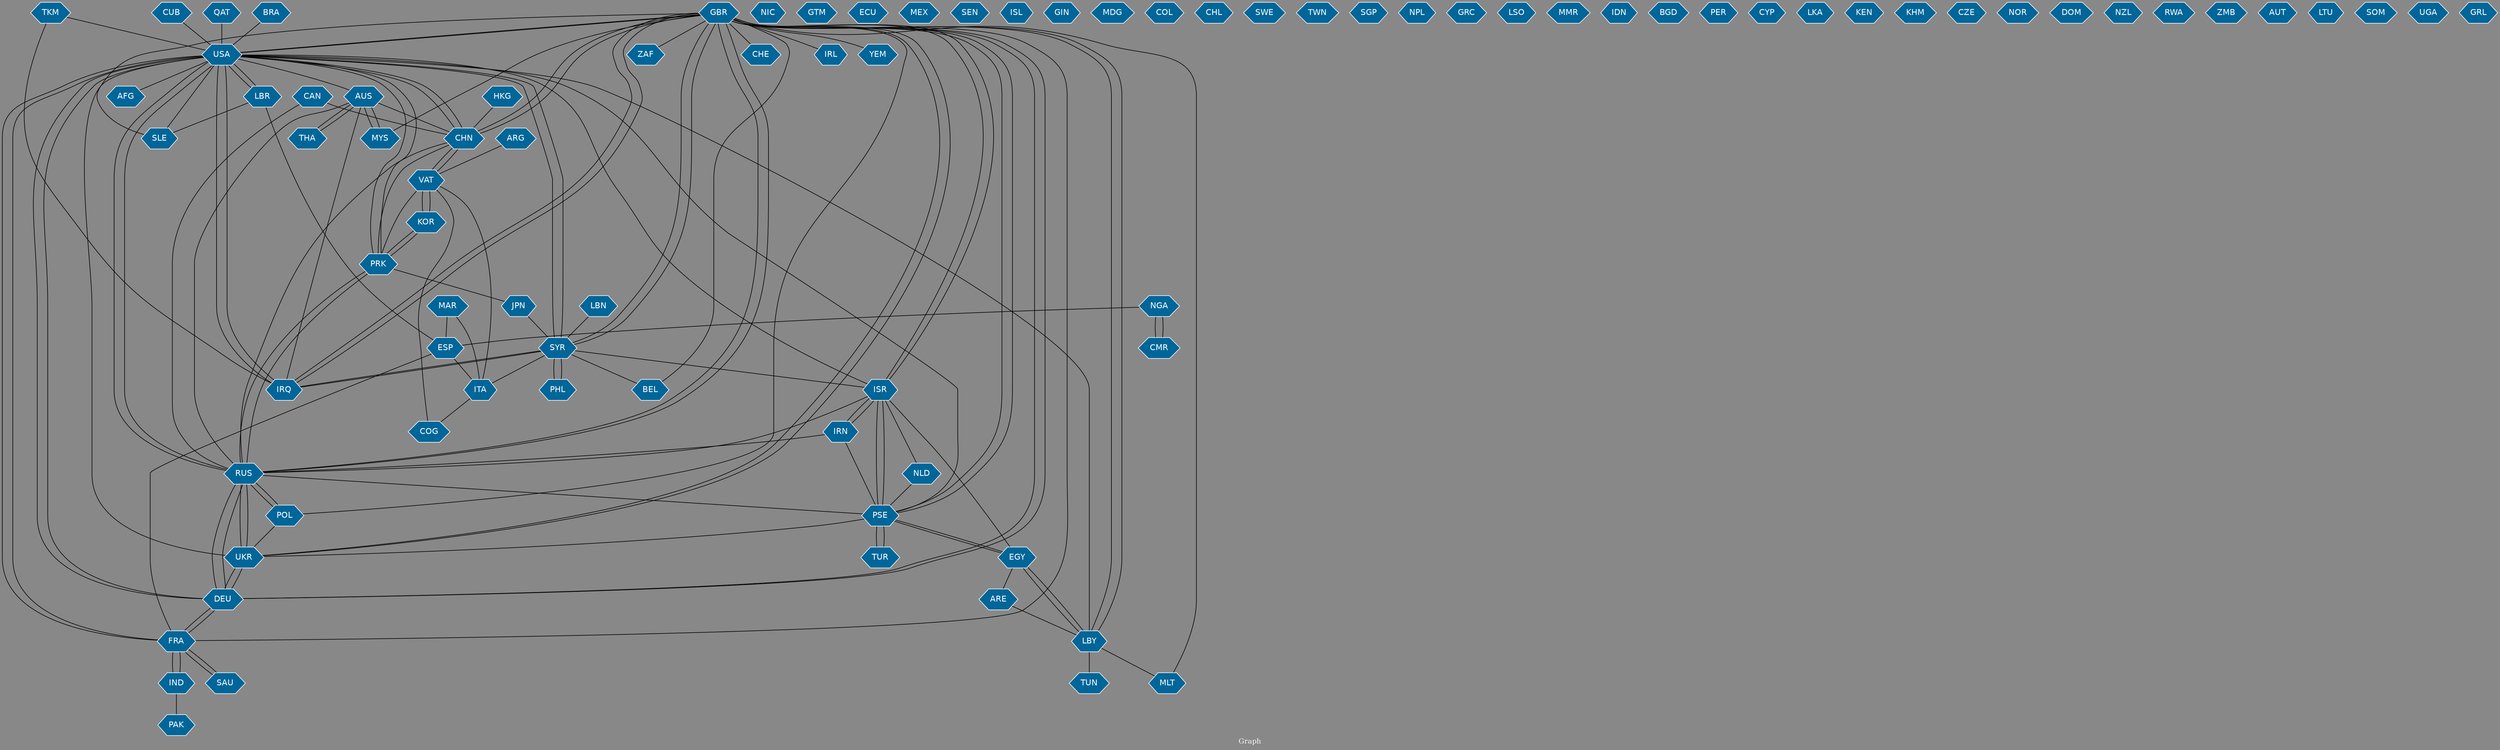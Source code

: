 // Countries together in item graph
graph {
	graph [bgcolor="#888888" fontcolor=white fontsize=12 label="Graph" outputorder=edgesfirst overlap=prism]
	node [color=white fillcolor="#006699" fontcolor=white fontname=Helvetica shape=hexagon style=filled]
	edge [arrowhead=open color=black fontcolor=white fontname=Courier fontsize=12]
		GBR [label=GBR]
		USA [label=USA]
		PSE [label=PSE]
		ISR [label=ISR]
		UKR [label=UKR]
		AUS [label=AUS]
		CHN [label=CHN]
		THA [label=THA]
		TUR [label=TUR]
		IRQ [label=IRQ]
		ARG [label=ARG]
		NIC [label=NIC]
		SYR [label=SYR]
		PHL [label=PHL]
		PAK [label=PAK]
		GTM [label=GTM]
		BRA [label=BRA]
		RUS [label=RUS]
		ECU [label=ECU]
		IND [label=IND]
		EGY [label=EGY]
		JPN [label=JPN]
		MEX [label=MEX]
		PRK [label=PRK]
		ZAF [label=ZAF]
		SEN [label=SEN]
		ISL [label=ISL]
		VAT [label=VAT]
		GIN [label=GIN]
		KOR [label=KOR]
		LBR [label=LBR]
		MYS [label=MYS]
		MAR [label=MAR]
		ESP [label=ESP]
		FRA [label=FRA]
		CMR [label=CMR]
		NGA [label=NGA]
		MDG [label=MDG]
		COL [label=COL]
		ITA [label=ITA]
		CHL [label=CHL]
		CAN [label=CAN]
		DEU [label=DEU]
		ARE [label=ARE]
		LBY [label=LBY]
		SWE [label=SWE]
		BEL [label=BEL]
		TWN [label=TWN]
		SAU [label=SAU]
		SGP [label=SGP]
		NLD [label=NLD]
		NPL [label=NPL]
		GRC [label=GRC]
		IRN [label=IRN]
		HKG [label=HKG]
		LSO [label=LSO]
		MMR [label=MMR]
		COG [label=COG]
		AFG [label=AFG]
		POL [label=POL]
		IDN [label=IDN]
		BGD [label=BGD]
		PER [label=PER]
		CYP [label=CYP]
		CUB [label=CUB]
		LKA [label=LKA]
		CHE [label=CHE]
		KEN [label=KEN]
		SLE [label=SLE]
		KHM [label=KHM]
		CZE [label=CZE]
		IRL [label=IRL]
		LBN [label=LBN]
		NOR [label=NOR]
		DOM [label=DOM]
		YEM [label=YEM]
		NZL [label=NZL]
		MLT [label=MLT]
		QAT [label=QAT]
		RWA [label=RWA]
		ZMB [label=ZMB]
		AUT [label=AUT]
		TKM [label=TKM]
		TUN [label=TUN]
		LTU [label=LTU]
		SOM [label=SOM]
		UGA [label=UGA]
		GRL [label=GRL]
			IRQ -- GBR [weight=6]
			AUS -- THA [weight=3]
			TKM -- USA [weight=1]
			NLD -- PSE [weight=1]
			SYR -- IRQ [weight=2]
			LBY -- TUN [weight=1]
			CHN -- VAT [weight=1]
			SLE -- USA [weight=1]
			FRA -- IND [weight=1]
			DEU -- GBR [weight=1]
			BRA -- USA [weight=1]
			CAN -- RUS [weight=2]
			ARG -- VAT [weight=1]
			KOR -- VAT [weight=4]
			MLT -- GBR [weight=1]
			ISR -- NLD [weight=1]
			ISR -- IRN [weight=2]
			LBY -- GBR [weight=3]
			RUS -- DEU [weight=1]
			IRN -- ISR [weight=2]
			LBR -- USA [weight=2]
			CHN -- PRK [weight=1]
			LBY -- USA [weight=3]
			GBR -- PSE [weight=3]
			RUS -- ISR [weight=1]
			PSE -- GBR [weight=6]
			PRK -- USA [weight=1]
			GBR -- IRL [weight=1]
			LBR -- ESP [weight=1]
			GBR -- DEU [weight=1]
			SYR -- BEL [weight=1]
			KOR -- PRK [weight=1]
			USA -- AFG [weight=1]
			DEU -- RUS [weight=2]
			CHN -- USA [weight=3]
			TUR -- PSE [weight=1]
			QAT -- USA [weight=1]
			EGY -- PSE [weight=1]
			CHN -- GBR [weight=1]
			GBR -- CHN [weight=1]
			ITA -- COG [weight=1]
			GBR -- YEM [weight=1]
			EGY -- ISR [weight=1]
			GBR -- ISR [weight=3]
			AUS -- IRQ [weight=1]
			GBR -- LBY [weight=1]
			USA -- SYR [weight=6]
			COG -- VAT [weight=1]
			CAN -- CHN [weight=1]
			USA -- IRQ [weight=17]
			FRA -- SAU [weight=1]
			GBR -- SLE [weight=1]
			PSE -- EGY [weight=2]
			RUS -- POL [weight=4]
			GBR -- ZAF [weight=1]
			LBN -- SYR [weight=1]
			UKR -- USA [weight=2]
			USA -- RUS [weight=4]
			RUS -- PRK [weight=1]
			IRQ -- SYR [weight=2]
			PSE -- ISR [weight=58]
			HKG -- CHN [weight=2]
			ISR -- USA [weight=1]
			GBR -- RUS [weight=3]
			VAT -- PRK [weight=1]
			PSE -- USA [weight=2]
			ARE -- LBY [weight=1]
			BEL -- GBR [weight=1]
			FRA -- DEU [weight=1]
			GBR -- IRQ [weight=6]
			GBR -- SYR [weight=1]
			CMR -- NGA [weight=1]
			IRN -- RUS [weight=1]
			FRA -- USA [weight=1]
			DEU -- FRA [weight=1]
			ISR -- PSE [weight=51]
			IND -- PAK [weight=2]
			MYS -- AUS [weight=1]
			GBR -- CHE [weight=1]
			THA -- AUS [weight=1]
			ESP -- FRA [weight=1]
			UKR -- DEU [weight=2]
			GBR -- FRA [weight=2]
			NGA -- ESP [weight=1]
			PHL -- SYR [weight=1]
			ESP -- ITA [weight=1]
			UKR -- GBR [weight=1]
			SYR -- ITA [weight=1]
			NGA -- CMR [weight=1]
			ISR -- GBR [weight=1]
			VAT -- CHN [weight=1]
			LBY -- MLT [weight=1]
			PSE -- IRN [weight=1]
			PRK -- KOR [weight=2]
			RUS -- UKR [weight=41]
			USA -- FRA [weight=2]
			MAR -- ESP [weight=2]
			POL -- GBR [weight=1]
			VAT -- KOR [weight=6]
			USA -- LBR [weight=1]
			LBY -- EGY [weight=1]
			POL -- RUS [weight=1]
			RUS -- AUS [weight=1]
			EGY -- LBY [weight=1]
			LBR -- SLE [weight=1]
			GBR -- USA [weight=7]
			USA -- DEU [weight=1]
			RUS -- PSE [weight=1]
			USA -- PRK [weight=1]
			USA -- AUS [weight=1]
			SYR -- USA [weight=5]
			DEU -- UKR [weight=3]
			MAR -- ITA [weight=1]
			UKR -- RUS [weight=32]
			EGY -- ARE [weight=1]
			PSE -- TUR [weight=1]
			IRQ -- USA [weight=19]
			SYR -- ISR [weight=1]
			GBR -- MYS [weight=2]
			TKM -- IRQ [weight=1]
			JPN -- SYR [weight=1]
			GBR -- UKR [weight=2]
			SYR -- PHL [weight=3]
			ITA -- VAT [weight=1]
			SAU -- FRA [weight=1]
			RUS -- USA [weight=1]
			DEU -- USA [weight=1]
			RUS -- GBR [weight=1]
			CUB -- USA [weight=1]
			USA -- CHN [weight=1]
			POL -- UKR [weight=1]
			PSE -- UKR [weight=1]
			PRK -- RUS [weight=1]
			AUS -- CHN [weight=1]
			PRK -- JPN [weight=1]
			SYR -- GBR [weight=2]
			USA -- GBR [weight=3]
			RUS -- CHN [weight=1]
			IND -- FRA [weight=2]
			AUS -- MYS [weight=1]
}